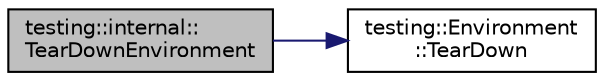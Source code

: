 digraph "testing::internal::TearDownEnvironment"
{
 // LATEX_PDF_SIZE
  bgcolor="transparent";
  edge [fontname="Helvetica",fontsize="10",labelfontname="Helvetica",labelfontsize="10"];
  node [fontname="Helvetica",fontsize="10",shape=record];
  rankdir="LR";
  Node1 [label="testing::internal::\lTearDownEnvironment",height=0.2,width=0.4,color="black", fillcolor="grey75", style="filled", fontcolor="black",tooltip=" "];
  Node1 -> Node2 [color="midnightblue",fontsize="10",style="solid",fontname="Helvetica"];
  Node2 [label="testing::Environment\l::TearDown",height=0.2,width=0.4,color="black",URL="$classtesting_1_1Environment.html#a039bdaa705c46b9b88234cf4d3bb6254",tooltip=" "];
}
